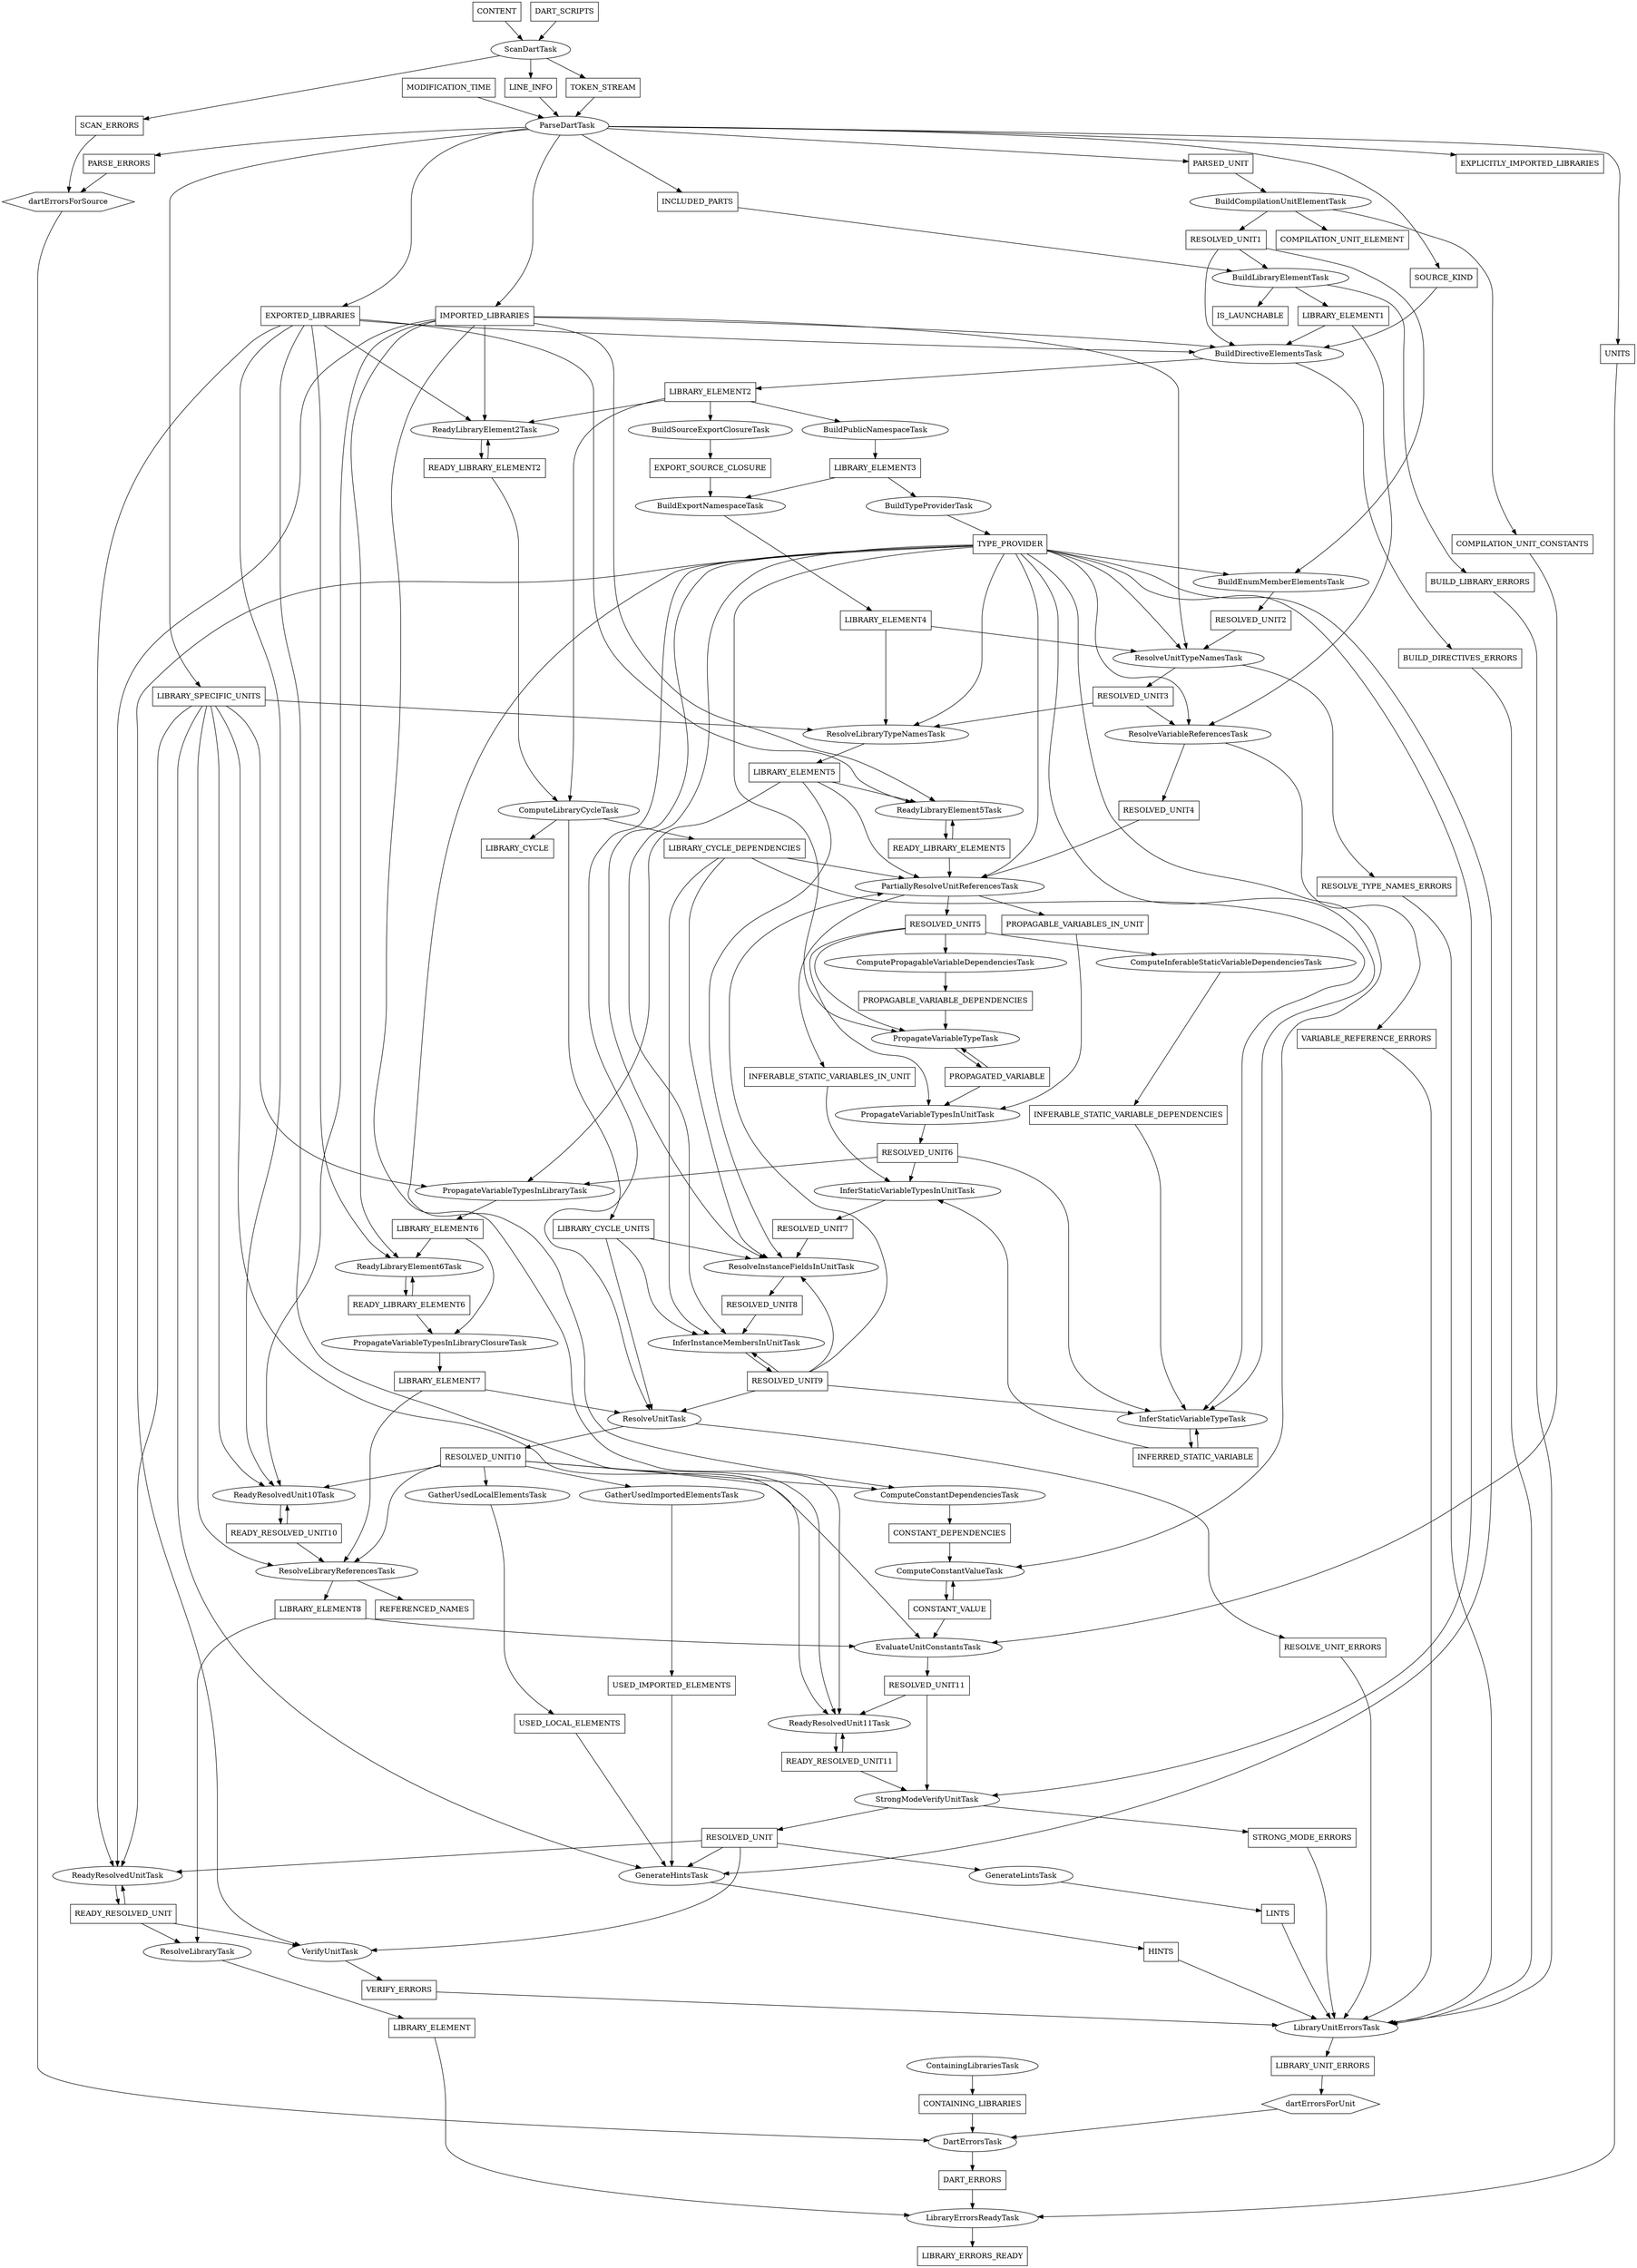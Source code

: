 // Copyright (c) 2015, the Dart project authors.  Please see the AUTHORS file
// for details. All rights reserved. Use of this source code is governed by a
// BSD-style license that can be found in the LICENSE file.
//
// This file has been automatically generated.  Please do not edit it manually.
// To regenerate the file, use the script
// "pkg/analyzer/tool/task_dependency_graph/generate.dart".
//
// To render this graph using Graphviz (www.graphviz.org) use the command:
// "dot tasks.dot -Tpdf -O".
digraph G {
  BUILD_DIRECTIVES_ERRORS -> LibraryUnitErrorsTask
  BUILD_DIRECTIVES_ERRORS [shape=box]
  BUILD_LIBRARY_ERRORS -> LibraryUnitErrorsTask
  BUILD_LIBRARY_ERRORS [shape=box]
  BuildCompilationUnitElementTask -> COMPILATION_UNIT_CONSTANTS
  BuildCompilationUnitElementTask -> COMPILATION_UNIT_ELEMENT
  BuildCompilationUnitElementTask -> RESOLVED_UNIT1
  BuildDirectiveElementsTask -> BUILD_DIRECTIVES_ERRORS
  BuildDirectiveElementsTask -> LIBRARY_ELEMENT2
  BuildEnumMemberElementsTask -> RESOLVED_UNIT2
  BuildExportNamespaceTask -> LIBRARY_ELEMENT4
  BuildLibraryElementTask -> BUILD_LIBRARY_ERRORS
  BuildLibraryElementTask -> IS_LAUNCHABLE
  BuildLibraryElementTask -> LIBRARY_ELEMENT1
  BuildPublicNamespaceTask -> LIBRARY_ELEMENT3
  BuildSourceExportClosureTask -> EXPORT_SOURCE_CLOSURE
  BuildTypeProviderTask -> TYPE_PROVIDER
  COMPILATION_UNIT_CONSTANTS -> EvaluateUnitConstantsTask
  COMPILATION_UNIT_CONSTANTS [shape=box]
  COMPILATION_UNIT_ELEMENT [shape=box]
  CONSTANT_DEPENDENCIES -> ComputeConstantValueTask
  CONSTANT_DEPENDENCIES [shape=box]
  CONSTANT_VALUE -> ComputeConstantValueTask
  CONSTANT_VALUE -> EvaluateUnitConstantsTask
  CONSTANT_VALUE [shape=box]
  CONTAINING_LIBRARIES -> DartErrorsTask
  CONTAINING_LIBRARIES [shape=box]
  CONTENT -> ScanDartTask
  CONTENT [shape=box]
  ComputeConstantDependenciesTask -> CONSTANT_DEPENDENCIES
  ComputeConstantValueTask -> CONSTANT_VALUE
  ComputeInferableStaticVariableDependenciesTask -> INFERABLE_STATIC_VARIABLE_DEPENDENCIES
  ComputeLibraryCycleTask -> LIBRARY_CYCLE
  ComputeLibraryCycleTask -> LIBRARY_CYCLE_DEPENDENCIES
  ComputeLibraryCycleTask -> LIBRARY_CYCLE_UNITS
  ComputePropagableVariableDependenciesTask -> PROPAGABLE_VARIABLE_DEPENDENCIES
  ContainingLibrariesTask -> CONTAINING_LIBRARIES
  DART_ERRORS -> LibraryErrorsReadyTask
  DART_ERRORS [shape=box]
  DART_SCRIPTS -> ScanDartTask
  DART_SCRIPTS [shape=box]
  DartErrorsTask -> DART_ERRORS
  EXPLICITLY_IMPORTED_LIBRARIES [shape=box]
  EXPORTED_LIBRARIES -> BuildDirectiveElementsTask
  EXPORTED_LIBRARIES -> ReadyLibraryElement2Task
  EXPORTED_LIBRARIES -> ReadyLibraryElement5Task
  EXPORTED_LIBRARIES -> ReadyLibraryElement6Task
  EXPORTED_LIBRARIES -> ReadyResolvedUnit10Task
  EXPORTED_LIBRARIES -> ReadyResolvedUnit11Task
  EXPORTED_LIBRARIES -> ReadyResolvedUnitTask
  EXPORTED_LIBRARIES [shape=box]
  EXPORT_SOURCE_CLOSURE -> BuildExportNamespaceTask
  EXPORT_SOURCE_CLOSURE [shape=box]
  EvaluateUnitConstantsTask -> RESOLVED_UNIT11
  GatherUsedImportedElementsTask -> USED_IMPORTED_ELEMENTS
  GatherUsedLocalElementsTask -> USED_LOCAL_ELEMENTS
  GenerateHintsTask -> HINTS
  GenerateLintsTask -> LINTS
  HINTS -> LibraryUnitErrorsTask
  HINTS [shape=box]
  IMPORTED_LIBRARIES -> BuildDirectiveElementsTask
  IMPORTED_LIBRARIES -> ReadyLibraryElement2Task
  IMPORTED_LIBRARIES -> ReadyLibraryElement5Task
  IMPORTED_LIBRARIES -> ReadyLibraryElement6Task
  IMPORTED_LIBRARIES -> ReadyResolvedUnit10Task
  IMPORTED_LIBRARIES -> ReadyResolvedUnit11Task
  IMPORTED_LIBRARIES -> ReadyResolvedUnitTask
  IMPORTED_LIBRARIES -> ResolveUnitTypeNamesTask
  IMPORTED_LIBRARIES [shape=box]
  INCLUDED_PARTS -> BuildLibraryElementTask
  INCLUDED_PARTS [shape=box]
  INFERABLE_STATIC_VARIABLES_IN_UNIT -> InferStaticVariableTypesInUnitTask
  INFERABLE_STATIC_VARIABLES_IN_UNIT [shape=box]
  INFERABLE_STATIC_VARIABLE_DEPENDENCIES -> InferStaticVariableTypeTask
  INFERABLE_STATIC_VARIABLE_DEPENDENCIES [shape=box]
  INFERRED_STATIC_VARIABLE -> InferStaticVariableTypeTask
  INFERRED_STATIC_VARIABLE -> InferStaticVariableTypesInUnitTask
  INFERRED_STATIC_VARIABLE [shape=box]
  IS_LAUNCHABLE [shape=box]
  InferInstanceMembersInUnitTask -> RESOLVED_UNIT9
  InferStaticVariableTypeTask -> INFERRED_STATIC_VARIABLE
  InferStaticVariableTypesInUnitTask -> RESOLVED_UNIT7
  LIBRARY_CYCLE [shape=box]
  LIBRARY_CYCLE_DEPENDENCIES -> InferInstanceMembersInUnitTask
  LIBRARY_CYCLE_DEPENDENCIES -> InferStaticVariableTypeTask
  LIBRARY_CYCLE_DEPENDENCIES -> PartiallyResolveUnitReferencesTask
  LIBRARY_CYCLE_DEPENDENCIES -> ResolveInstanceFieldsInUnitTask
  LIBRARY_CYCLE_DEPENDENCIES [shape=box]
  LIBRARY_CYCLE_UNITS -> InferInstanceMembersInUnitTask
  LIBRARY_CYCLE_UNITS -> ResolveInstanceFieldsInUnitTask
  LIBRARY_CYCLE_UNITS -> ResolveUnitTask
  LIBRARY_CYCLE_UNITS [shape=box]
  LIBRARY_ELEMENT -> LibraryErrorsReadyTask
  LIBRARY_ELEMENT [shape=box]
  LIBRARY_ELEMENT1 -> BuildDirectiveElementsTask
  LIBRARY_ELEMENT1 -> ResolveVariableReferencesTask
  LIBRARY_ELEMENT1 [shape=box]
  LIBRARY_ELEMENT2 -> BuildPublicNamespaceTask
  LIBRARY_ELEMENT2 -> BuildSourceExportClosureTask
  LIBRARY_ELEMENT2 -> ComputeLibraryCycleTask
  LIBRARY_ELEMENT2 -> ReadyLibraryElement2Task
  LIBRARY_ELEMENT2 [shape=box]
  LIBRARY_ELEMENT3 -> BuildExportNamespaceTask
  LIBRARY_ELEMENT3 -> BuildTypeProviderTask
  LIBRARY_ELEMENT3 [shape=box]
  LIBRARY_ELEMENT4 -> ResolveLibraryTypeNamesTask
  LIBRARY_ELEMENT4 -> ResolveUnitTypeNamesTask
  LIBRARY_ELEMENT4 [shape=box]
  LIBRARY_ELEMENT5 -> PartiallyResolveUnitReferencesTask
  LIBRARY_ELEMENT5 -> PropagateVariableTypesInLibraryTask
  LIBRARY_ELEMENT5 -> ReadyLibraryElement5Task
  LIBRARY_ELEMENT5 -> ResolveInstanceFieldsInUnitTask
  LIBRARY_ELEMENT5 [shape=box]
  LIBRARY_ELEMENT6 -> PropagateVariableTypesInLibraryClosureTask
  LIBRARY_ELEMENT6 -> ReadyLibraryElement6Task
  LIBRARY_ELEMENT6 [shape=box]
  LIBRARY_ELEMENT7 -> ResolveLibraryReferencesTask
  LIBRARY_ELEMENT7 -> ResolveUnitTask
  LIBRARY_ELEMENT7 [shape=box]
  LIBRARY_ELEMENT8 -> EvaluateUnitConstantsTask
  LIBRARY_ELEMENT8 -> ResolveLibraryTask
  LIBRARY_ELEMENT8 [shape=box]
  LIBRARY_ERRORS_READY [shape=box]
  LIBRARY_SPECIFIC_UNITS -> GenerateHintsTask
  LIBRARY_SPECIFIC_UNITS -> PropagateVariableTypesInLibraryTask
  LIBRARY_SPECIFIC_UNITS -> ReadyResolvedUnit10Task
  LIBRARY_SPECIFIC_UNITS -> ReadyResolvedUnit11Task
  LIBRARY_SPECIFIC_UNITS -> ReadyResolvedUnitTask
  LIBRARY_SPECIFIC_UNITS -> ResolveLibraryReferencesTask
  LIBRARY_SPECIFIC_UNITS -> ResolveLibraryTypeNamesTask
  LIBRARY_SPECIFIC_UNITS [shape=box]
  LIBRARY_UNIT_ERRORS -> dartErrorsForUnit
  LIBRARY_UNIT_ERRORS [shape=box]
  LINE_INFO -> ParseDartTask
  LINE_INFO [shape=box]
  LINTS -> LibraryUnitErrorsTask
  LINTS [shape=box]
  LibraryErrorsReadyTask -> LIBRARY_ERRORS_READY
  LibraryUnitErrorsTask -> LIBRARY_UNIT_ERRORS
  MODIFICATION_TIME -> ParseDartTask
  MODIFICATION_TIME [shape=box]
  PARSED_UNIT -> BuildCompilationUnitElementTask
  PARSED_UNIT [shape=box]
  PARSE_ERRORS -> dartErrorsForSource
  PARSE_ERRORS [shape=box]
  PROPAGABLE_VARIABLES_IN_UNIT -> PropagateVariableTypesInUnitTask
  PROPAGABLE_VARIABLES_IN_UNIT [shape=box]
  PROPAGABLE_VARIABLE_DEPENDENCIES -> PropagateVariableTypeTask
  PROPAGABLE_VARIABLE_DEPENDENCIES [shape=box]
  PROPAGATED_VARIABLE -> PropagateVariableTypeTask
  PROPAGATED_VARIABLE -> PropagateVariableTypesInUnitTask
  PROPAGATED_VARIABLE [shape=box]
  ParseDartTask -> EXPLICITLY_IMPORTED_LIBRARIES
  ParseDartTask -> EXPORTED_LIBRARIES
  ParseDartTask -> IMPORTED_LIBRARIES
  ParseDartTask -> INCLUDED_PARTS
  ParseDartTask -> LIBRARY_SPECIFIC_UNITS
  ParseDartTask -> PARSED_UNIT
  ParseDartTask -> PARSE_ERRORS
  ParseDartTask -> SOURCE_KIND
  ParseDartTask -> UNITS
  PartiallyResolveUnitReferencesTask -> INFERABLE_STATIC_VARIABLES_IN_UNIT
  PartiallyResolveUnitReferencesTask -> PROPAGABLE_VARIABLES_IN_UNIT
  PartiallyResolveUnitReferencesTask -> RESOLVED_UNIT5
  PropagateVariableTypeTask -> PROPAGATED_VARIABLE
  PropagateVariableTypesInLibraryClosureTask -> LIBRARY_ELEMENT7
  PropagateVariableTypesInLibraryTask -> LIBRARY_ELEMENT6
  PropagateVariableTypesInUnitTask -> RESOLVED_UNIT6
  READY_LIBRARY_ELEMENT2 -> ComputeLibraryCycleTask
  READY_LIBRARY_ELEMENT2 -> ReadyLibraryElement2Task
  READY_LIBRARY_ELEMENT2 [shape=box]
  READY_LIBRARY_ELEMENT5 -> PartiallyResolveUnitReferencesTask
  READY_LIBRARY_ELEMENT5 -> ReadyLibraryElement5Task
  READY_LIBRARY_ELEMENT5 [shape=box]
  READY_LIBRARY_ELEMENT6 -> PropagateVariableTypesInLibraryClosureTask
  READY_LIBRARY_ELEMENT6 -> ReadyLibraryElement6Task
  READY_LIBRARY_ELEMENT6 [shape=box]
  READY_RESOLVED_UNIT -> ReadyResolvedUnitTask
  READY_RESOLVED_UNIT -> ResolveLibraryTask
  READY_RESOLVED_UNIT -> VerifyUnitTask
  READY_RESOLVED_UNIT [shape=box]
  READY_RESOLVED_UNIT10 -> ReadyResolvedUnit10Task
  READY_RESOLVED_UNIT10 -> ResolveLibraryReferencesTask
  READY_RESOLVED_UNIT10 [shape=box]
  READY_RESOLVED_UNIT11 -> ReadyResolvedUnit11Task
  READY_RESOLVED_UNIT11 -> StrongModeVerifyUnitTask
  READY_RESOLVED_UNIT11 [shape=box]
  REFERENCED_NAMES [shape=box]
  RESOLVED_UNIT -> GenerateHintsTask
  RESOLVED_UNIT -> GenerateLintsTask
  RESOLVED_UNIT -> ReadyResolvedUnitTask
  RESOLVED_UNIT -> VerifyUnitTask
  RESOLVED_UNIT [shape=box]
  RESOLVED_UNIT1 -> BuildDirectiveElementsTask
  RESOLVED_UNIT1 -> BuildEnumMemberElementsTask
  RESOLVED_UNIT1 -> BuildLibraryElementTask
  RESOLVED_UNIT1 [shape=box]
  RESOLVED_UNIT10 -> ComputeConstantDependenciesTask
  RESOLVED_UNIT10 -> EvaluateUnitConstantsTask
  RESOLVED_UNIT10 -> GatherUsedImportedElementsTask
  RESOLVED_UNIT10 -> GatherUsedLocalElementsTask
  RESOLVED_UNIT10 -> ReadyResolvedUnit10Task
  RESOLVED_UNIT10 -> ResolveLibraryReferencesTask
  RESOLVED_UNIT10 [shape=box]
  RESOLVED_UNIT11 -> ReadyResolvedUnit11Task
  RESOLVED_UNIT11 -> StrongModeVerifyUnitTask
  RESOLVED_UNIT11 [shape=box]
  RESOLVED_UNIT2 -> ResolveUnitTypeNamesTask
  RESOLVED_UNIT2 [shape=box]
  RESOLVED_UNIT3 -> ResolveLibraryTypeNamesTask
  RESOLVED_UNIT3 -> ResolveVariableReferencesTask
  RESOLVED_UNIT3 [shape=box]
  RESOLVED_UNIT4 -> PartiallyResolveUnitReferencesTask
  RESOLVED_UNIT4 [shape=box]
  RESOLVED_UNIT5 -> ComputeInferableStaticVariableDependenciesTask
  RESOLVED_UNIT5 -> ComputePropagableVariableDependenciesTask
  RESOLVED_UNIT5 -> PropagateVariableTypeTask
  RESOLVED_UNIT5 -> PropagateVariableTypesInUnitTask
  RESOLVED_UNIT5 [shape=box]
  RESOLVED_UNIT6 -> InferStaticVariableTypeTask
  RESOLVED_UNIT6 -> InferStaticVariableTypesInUnitTask
  RESOLVED_UNIT6 -> PropagateVariableTypesInLibraryTask
  RESOLVED_UNIT6 [shape=box]
  RESOLVED_UNIT7 -> ResolveInstanceFieldsInUnitTask
  RESOLVED_UNIT7 [shape=box]
  RESOLVED_UNIT8 -> InferInstanceMembersInUnitTask
  RESOLVED_UNIT8 [shape=box]
  RESOLVED_UNIT9 -> InferInstanceMembersInUnitTask
  RESOLVED_UNIT9 -> InferStaticVariableTypeTask
  RESOLVED_UNIT9 -> PartiallyResolveUnitReferencesTask
  RESOLVED_UNIT9 -> ResolveInstanceFieldsInUnitTask
  RESOLVED_UNIT9 -> ResolveUnitTask
  RESOLVED_UNIT9 [shape=box]
  RESOLVE_TYPE_NAMES_ERRORS -> LibraryUnitErrorsTask
  RESOLVE_TYPE_NAMES_ERRORS [shape=box]
  RESOLVE_UNIT_ERRORS -> LibraryUnitErrorsTask
  RESOLVE_UNIT_ERRORS [shape=box]
  ReadyLibraryElement2Task -> READY_LIBRARY_ELEMENT2
  ReadyLibraryElement5Task -> READY_LIBRARY_ELEMENT5
  ReadyLibraryElement6Task -> READY_LIBRARY_ELEMENT6
  ReadyResolvedUnit10Task -> READY_RESOLVED_UNIT10
  ReadyResolvedUnit11Task -> READY_RESOLVED_UNIT11
  ReadyResolvedUnitTask -> READY_RESOLVED_UNIT
  ResolveInstanceFieldsInUnitTask -> RESOLVED_UNIT8
  ResolveLibraryReferencesTask -> LIBRARY_ELEMENT8
  ResolveLibraryReferencesTask -> REFERENCED_NAMES
  ResolveLibraryTask -> LIBRARY_ELEMENT
  ResolveLibraryTypeNamesTask -> LIBRARY_ELEMENT5
  ResolveUnitTask -> RESOLVED_UNIT10
  ResolveUnitTask -> RESOLVE_UNIT_ERRORS
  ResolveUnitTypeNamesTask -> RESOLVED_UNIT3
  ResolveUnitTypeNamesTask -> RESOLVE_TYPE_NAMES_ERRORS
  ResolveVariableReferencesTask -> RESOLVED_UNIT4
  ResolveVariableReferencesTask -> VARIABLE_REFERENCE_ERRORS
  SCAN_ERRORS -> dartErrorsForSource
  SCAN_ERRORS [shape=box]
  SOURCE_KIND -> BuildDirectiveElementsTask
  SOURCE_KIND [shape=box]
  STRONG_MODE_ERRORS -> LibraryUnitErrorsTask
  STRONG_MODE_ERRORS [shape=box]
  ScanDartTask -> LINE_INFO
  ScanDartTask -> SCAN_ERRORS
  ScanDartTask -> TOKEN_STREAM
  StrongModeVerifyUnitTask -> RESOLVED_UNIT
  StrongModeVerifyUnitTask -> STRONG_MODE_ERRORS
  TOKEN_STREAM -> ParseDartTask
  TOKEN_STREAM [shape=box]
  TYPE_PROVIDER -> BuildEnumMemberElementsTask
  TYPE_PROVIDER -> ComputeConstantDependenciesTask
  TYPE_PROVIDER -> ComputeConstantValueTask
  TYPE_PROVIDER -> GenerateHintsTask
  TYPE_PROVIDER -> InferInstanceMembersInUnitTask
  TYPE_PROVIDER -> InferStaticVariableTypeTask
  TYPE_PROVIDER -> PartiallyResolveUnitReferencesTask
  TYPE_PROVIDER -> PropagateVariableTypeTask
  TYPE_PROVIDER -> ResolveInstanceFieldsInUnitTask
  TYPE_PROVIDER -> ResolveLibraryTypeNamesTask
  TYPE_PROVIDER -> ResolveUnitTask
  TYPE_PROVIDER -> ResolveUnitTypeNamesTask
  TYPE_PROVIDER -> ResolveVariableReferencesTask
  TYPE_PROVIDER -> StrongModeVerifyUnitTask
  TYPE_PROVIDER -> VerifyUnitTask
  TYPE_PROVIDER [shape=box]
  UNITS -> LibraryErrorsReadyTask
  UNITS [shape=box]
  USED_IMPORTED_ELEMENTS -> GenerateHintsTask
  USED_IMPORTED_ELEMENTS [shape=box]
  USED_LOCAL_ELEMENTS -> GenerateHintsTask
  USED_LOCAL_ELEMENTS [shape=box]
  VARIABLE_REFERENCE_ERRORS -> LibraryUnitErrorsTask
  VARIABLE_REFERENCE_ERRORS [shape=box]
  VERIFY_ERRORS -> LibraryUnitErrorsTask
  VERIFY_ERRORS [shape=box]
  VerifyUnitTask -> VERIFY_ERRORS
  dartErrorsForSource -> DartErrorsTask
  dartErrorsForSource [shape=hexagon]
  dartErrorsForUnit -> DartErrorsTask
  dartErrorsForUnit [shape=hexagon]
}
